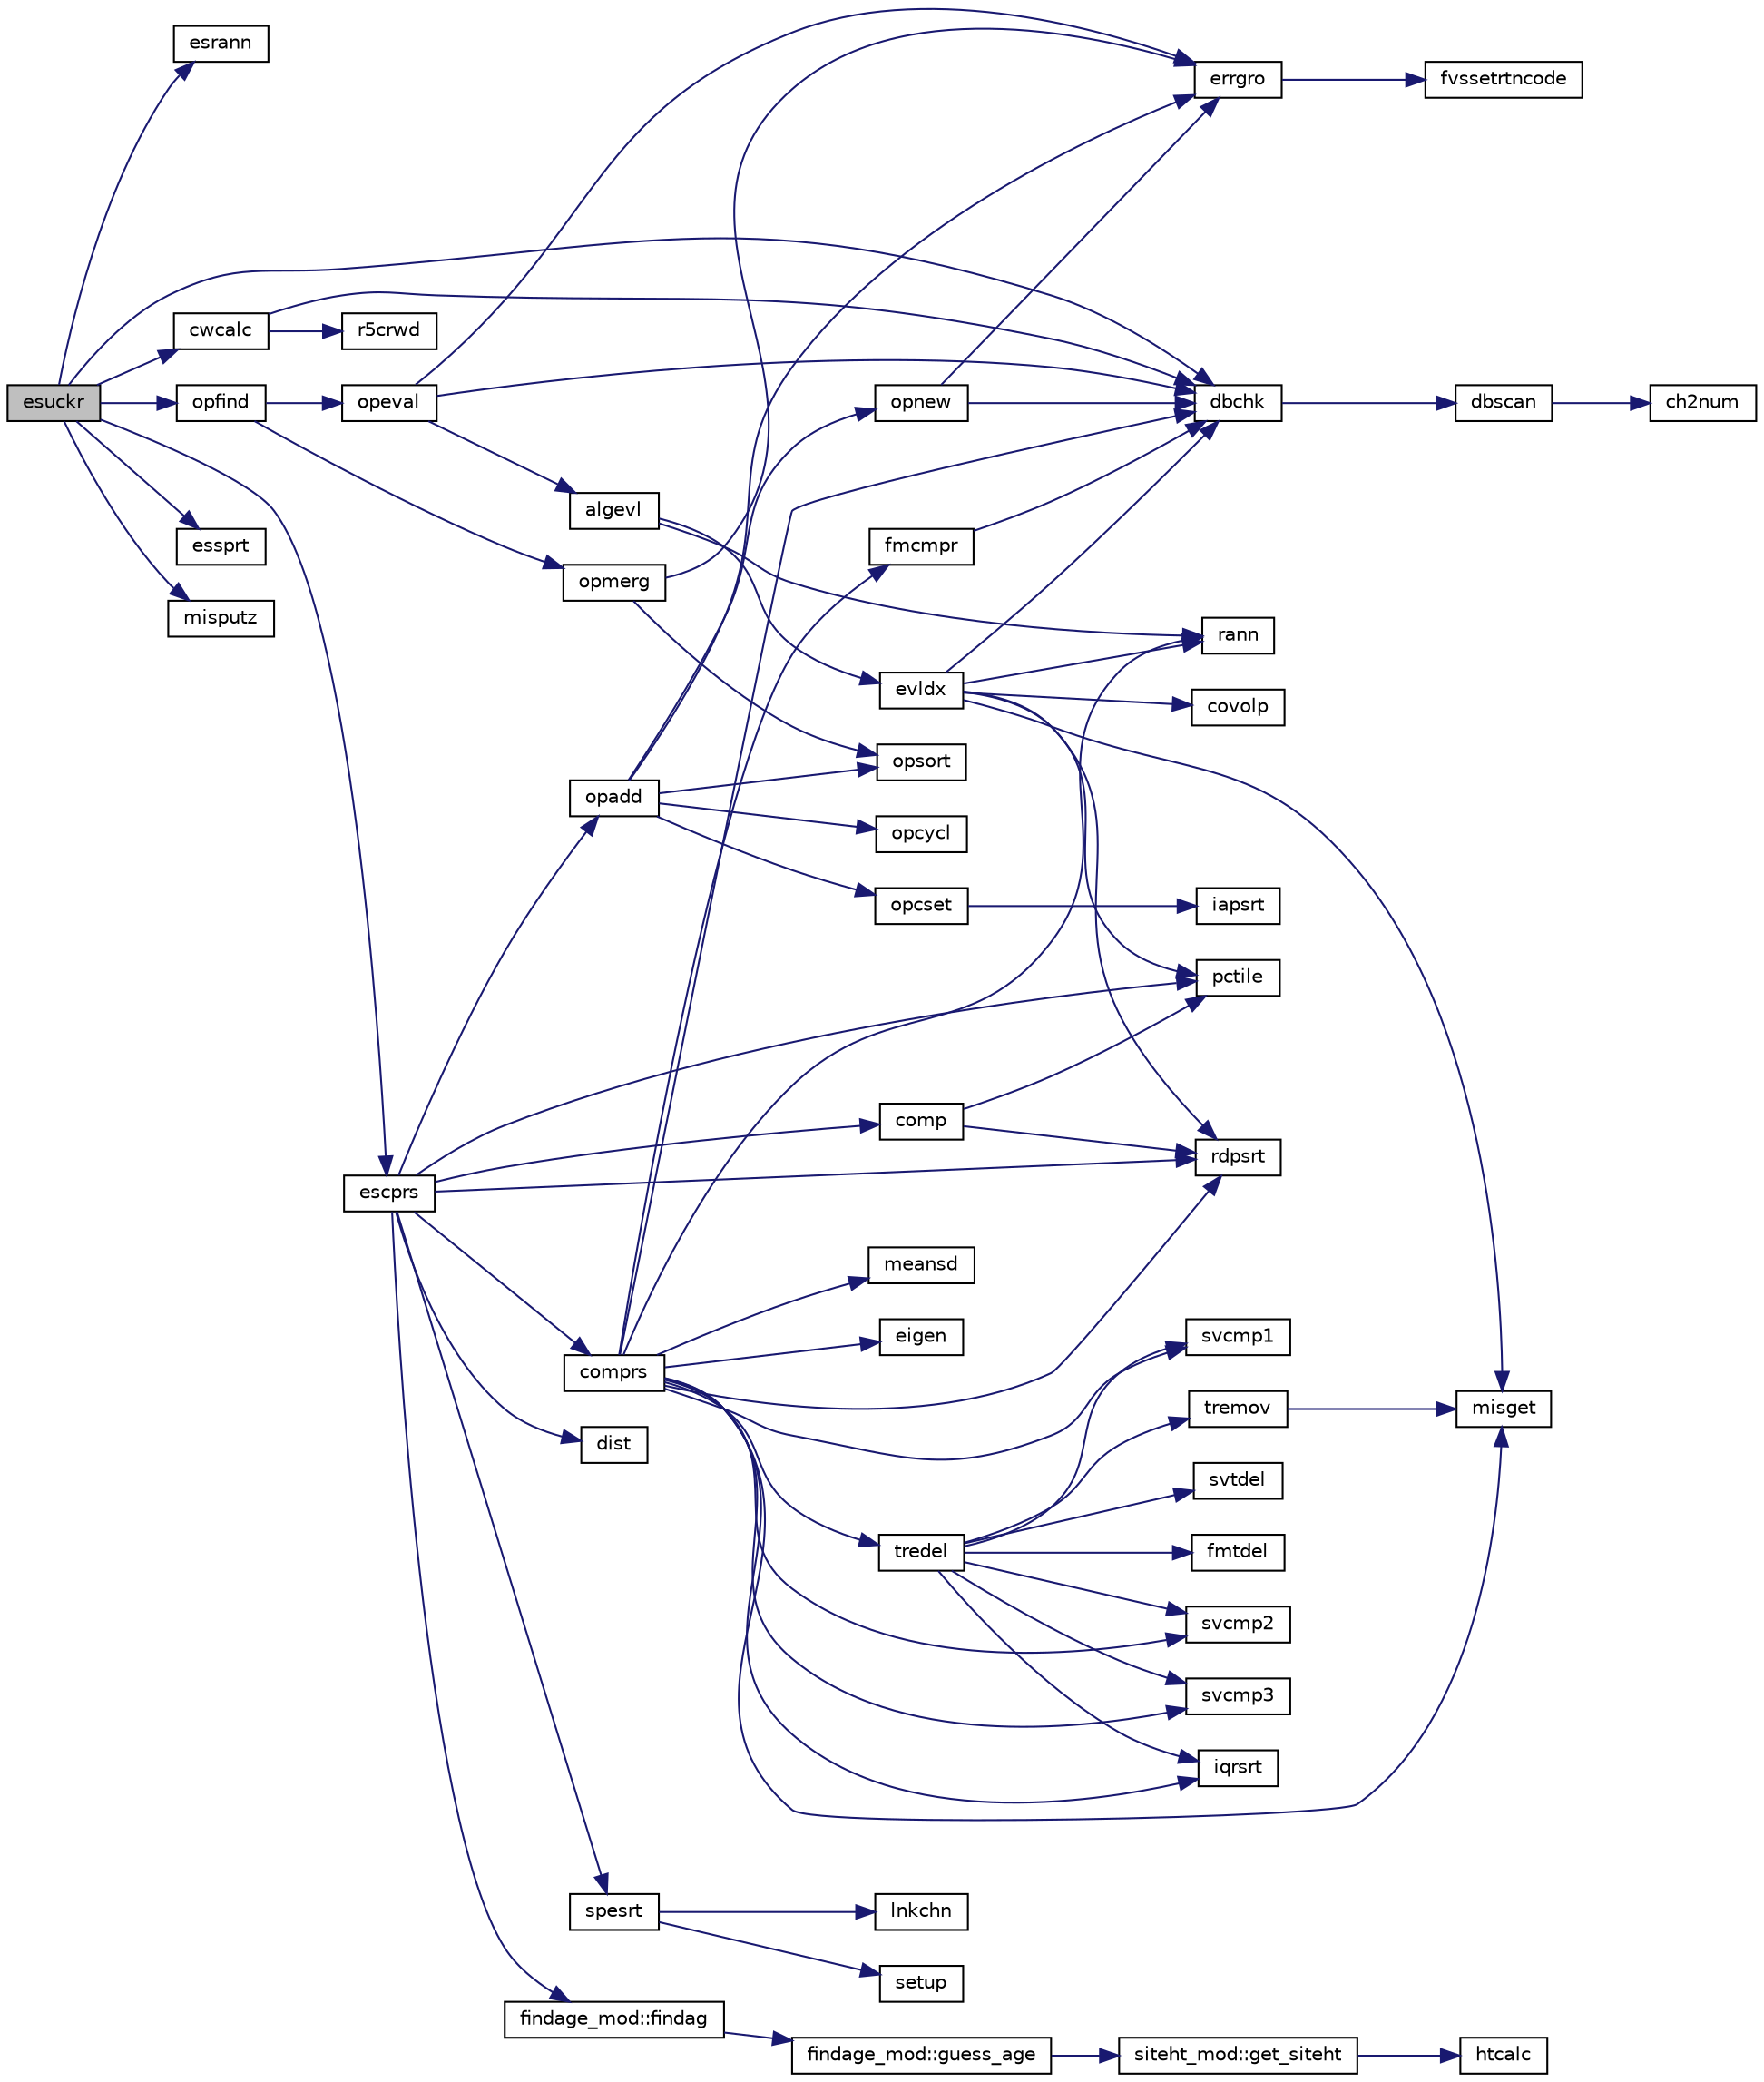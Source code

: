 digraph "esuckr"
{
  edge [fontname="Helvetica",fontsize="10",labelfontname="Helvetica",labelfontsize="10"];
  node [fontname="Helvetica",fontsize="10",shape=record];
  rankdir="LR";
  Node1 [label="esuckr",height=0.2,width=0.4,color="black", fillcolor="grey75", style="filled", fontcolor="black"];
  Node1 -> Node2 [color="midnightblue",fontsize="10",style="solid",fontname="Helvetica"];
  Node2 [label="esrann",height=0.2,width=0.4,color="black", fillcolor="white", style="filled",URL="$esrann_8f.html#a78a9ddc632959075c551c14498ab949f"];
  Node1 -> Node3 [color="midnightblue",fontsize="10",style="solid",fontname="Helvetica"];
  Node3 [label="dbchk",height=0.2,width=0.4,color="black", fillcolor="white", style="filled",URL="$dbchk_8f.html#a50e82b8d87ebaeb63d8e1abab05bc20b"];
  Node3 -> Node4 [color="midnightblue",fontsize="10",style="solid",fontname="Helvetica"];
  Node4 [label="dbscan",height=0.2,width=0.4,color="black", fillcolor="white", style="filled",URL="$dbscan_8f.html#a18f1eb65a1dbf6141e44b1ac4a10757e"];
  Node4 -> Node5 [color="midnightblue",fontsize="10",style="solid",fontname="Helvetica"];
  Node5 [label="ch2num",height=0.2,width=0.4,color="black", fillcolor="white", style="filled",URL="$ch2num_8f.html#acc5a9987290b4e6c8cfe65bd2cd93540"];
  Node1 -> Node6 [color="midnightblue",fontsize="10",style="solid",fontname="Helvetica"];
  Node6 [label="opfind",height=0.2,width=0.4,color="black", fillcolor="white", style="filled",URL="$opfind_8f.html#a324ef558c0f597354b656e718563559e"];
  Node6 -> Node7 [color="midnightblue",fontsize="10",style="solid",fontname="Helvetica"];
  Node7 [label="opmerg",height=0.2,width=0.4,color="black", fillcolor="white", style="filled",URL="$opmerg_8f.html#a5d8719ff40889d676ef5684c77e348bf"];
  Node7 -> Node8 [color="midnightblue",fontsize="10",style="solid",fontname="Helvetica"];
  Node8 [label="errgro",height=0.2,width=0.4,color="black", fillcolor="white", style="filled",URL="$errgro_8f.html#a638bc8982f252f2894cb512c31d9890a"];
  Node8 -> Node9 [color="midnightblue",fontsize="10",style="solid",fontname="Helvetica"];
  Node9 [label="fvssetrtncode",height=0.2,width=0.4,color="black", fillcolor="white", style="filled",URL="$cmdline_8f.html#a079170808ee3336a99645e9e57dfe5a9"];
  Node7 -> Node10 [color="midnightblue",fontsize="10",style="solid",fontname="Helvetica"];
  Node10 [label="opsort",height=0.2,width=0.4,color="black", fillcolor="white", style="filled",URL="$opsort_8f.html#a6681e6cd0f66844e47a1ea085ef16452"];
  Node6 -> Node11 [color="midnightblue",fontsize="10",style="solid",fontname="Helvetica"];
  Node11 [label="opeval",height=0.2,width=0.4,color="black", fillcolor="white", style="filled",URL="$opeval_8f.html#a7f578a6ee493fc264a7af83a1fbdb14f"];
  Node11 -> Node3 [color="midnightblue",fontsize="10",style="solid",fontname="Helvetica"];
  Node11 -> Node12 [color="midnightblue",fontsize="10",style="solid",fontname="Helvetica"];
  Node12 [label="algevl",height=0.2,width=0.4,color="black", fillcolor="white", style="filled",URL="$algevl_8f.html#af247fcf48bbb347b22ae4f542c7b8ff4"];
  Node12 -> Node13 [color="midnightblue",fontsize="10",style="solid",fontname="Helvetica"];
  Node13 [label="rann",height=0.2,width=0.4,color="black", fillcolor="white", style="filled",URL="$rann_8f.html#adcf580f559b80223c24308901aeda3c0"];
  Node12 -> Node14 [color="midnightblue",fontsize="10",style="solid",fontname="Helvetica"];
  Node14 [label="evldx",height=0.2,width=0.4,color="black", fillcolor="white", style="filled",URL="$evldx_8f.html#adb0d63ac59f362dfb6e7b6cf34509669"];
  Node14 -> Node13 [color="midnightblue",fontsize="10",style="solid",fontname="Helvetica"];
  Node14 -> Node3 [color="midnightblue",fontsize="10",style="solid",fontname="Helvetica"];
  Node14 -> Node15 [color="midnightblue",fontsize="10",style="solid",fontname="Helvetica"];
  Node15 [label="misget",height=0.2,width=0.4,color="black", fillcolor="white", style="filled",URL="$misget_8f.html#a1287765232a4e41af838bb4967b34007"];
  Node14 -> Node16 [color="midnightblue",fontsize="10",style="solid",fontname="Helvetica"];
  Node16 [label="covolp",height=0.2,width=0.4,color="black", fillcolor="white", style="filled",URL="$covolp_8f.html#a03e184cd2613360b70dd021f8da2f5d6"];
  Node14 -> Node17 [color="midnightblue",fontsize="10",style="solid",fontname="Helvetica"];
  Node17 [label="rdpsrt",height=0.2,width=0.4,color="black", fillcolor="white", style="filled",URL="$rdpsrt_8f.html#a0f0c79b72af19ed56f74ee89ecae6877"];
  Node14 -> Node18 [color="midnightblue",fontsize="10",style="solid",fontname="Helvetica"];
  Node18 [label="pctile",height=0.2,width=0.4,color="black", fillcolor="white", style="filled",URL="$pctile_8f.html#a12d7263064b7cef81de7e72852800b83"];
  Node11 -> Node8 [color="midnightblue",fontsize="10",style="solid",fontname="Helvetica"];
  Node1 -> Node19 [color="midnightblue",fontsize="10",style="solid",fontname="Helvetica"];
  Node19 [label="essprt",height=0.2,width=0.4,color="black", fillcolor="white", style="filled",URL="$essprt_8f.html#a031aca17496a3fa56a5f0e14f89e6f5e"];
  Node1 -> Node20 [color="midnightblue",fontsize="10",style="solid",fontname="Helvetica"];
  Node20 [label="escprs",height=0.2,width=0.4,color="black", fillcolor="white", style="filled",URL="$escprs_8f90.html#add2726a0346fc987bc18b1929eea0d5c"];
  Node20 -> Node21 [color="midnightblue",fontsize="10",style="solid",fontname="Helvetica"];
  Node21 [label="findage_mod::findag",height=0.2,width=0.4,color="black", fillcolor="white", style="filled",URL="$namespacefindage__mod.html#aafbd20d63b5bf5fe61ec3f7bfaabbfbb"];
  Node21 -> Node22 [color="midnightblue",fontsize="10",style="solid",fontname="Helvetica"];
  Node22 [label="findage_mod::guess_age",height=0.2,width=0.4,color="black", fillcolor="white", style="filled",URL="$namespacefindage__mod.html#a82decf6abf48abc1d8ef22b03d283819"];
  Node22 -> Node23 [color="midnightblue",fontsize="10",style="solid",fontname="Helvetica"];
  Node23 [label="siteht_mod::get_siteht",height=0.2,width=0.4,color="black", fillcolor="white", style="filled",URL="$namespacesiteht__mod.html#af254579d528049367a3fb0aa3335b592"];
  Node23 -> Node24 [color="midnightblue",fontsize="10",style="solid",fontname="Helvetica"];
  Node24 [label="htcalc",height=0.2,width=0.4,color="black", fillcolor="white", style="filled",URL="$htcalc_8f.html#a13e03da21d41270c48705a0d8b3dd242",tooltip="Calculate site height. "];
  Node20 -> Node25 [color="midnightblue",fontsize="10",style="solid",fontname="Helvetica"];
  Node25 [label="comprs",height=0.2,width=0.4,color="black", fillcolor="white", style="filled",URL="$comprs_8f.html#a4b7a0a1cafaf6cfbc483cb6a412a8d8f"];
  Node25 -> Node3 [color="midnightblue",fontsize="10",style="solid",fontname="Helvetica"];
  Node25 -> Node26 [color="midnightblue",fontsize="10",style="solid",fontname="Helvetica"];
  Node26 [label="meansd",height=0.2,width=0.4,color="black", fillcolor="white", style="filled",URL="$meansd_8f.html#ae1adfa11a56e81fb49e19111aae30af4"];
  Node25 -> Node27 [color="midnightblue",fontsize="10",style="solid",fontname="Helvetica"];
  Node27 [label="eigen",height=0.2,width=0.4,color="black", fillcolor="white", style="filled",URL="$eigen_8f.html#a6235fe5aa226f81d60122047e156250f"];
  Node25 -> Node17 [color="midnightblue",fontsize="10",style="solid",fontname="Helvetica"];
  Node25 -> Node28 [color="midnightblue",fontsize="10",style="solid",fontname="Helvetica"];
  Node28 [label="iqrsrt",height=0.2,width=0.4,color="black", fillcolor="white", style="filled",URL="$iqrsrt_8f.html#a13cdd0739870428d948dbf04a9dcc9ed"];
  Node25 -> Node29 [color="midnightblue",fontsize="10",style="solid",fontname="Helvetica"];
  Node29 [label="fmcmpr",height=0.2,width=0.4,color="black", fillcolor="white", style="filled",URL="$fmcmpr_8f.html#a67c46e1645d75ab9d3fde8d3b1228463"];
  Node29 -> Node3 [color="midnightblue",fontsize="10",style="solid",fontname="Helvetica"];
  Node25 -> Node30 [color="midnightblue",fontsize="10",style="solid",fontname="Helvetica"];
  Node30 [label="svcmp1",height=0.2,width=0.4,color="black", fillcolor="white", style="filled",URL="$svcmp1_8f.html#abdb4795a12511c4c79329837c9a59887"];
  Node25 -> Node13 [color="midnightblue",fontsize="10",style="solid",fontname="Helvetica"];
  Node25 -> Node31 [color="midnightblue",fontsize="10",style="solid",fontname="Helvetica"];
  Node31 [label="svcmp2",height=0.2,width=0.4,color="black", fillcolor="white", style="filled",URL="$svcmp2_8f.html#a8654e766e5e3439616f68581358a27ca"];
  Node25 -> Node15 [color="midnightblue",fontsize="10",style="solid",fontname="Helvetica"];
  Node25 -> Node32 [color="midnightblue",fontsize="10",style="solid",fontname="Helvetica"];
  Node32 [label="svcmp3",height=0.2,width=0.4,color="black", fillcolor="white", style="filled",URL="$svcmp3_8f.html#a91913cfb3073cee69cd05bd239dc34bf"];
  Node25 -> Node33 [color="midnightblue",fontsize="10",style="solid",fontname="Helvetica"];
  Node33 [label="tredel",height=0.2,width=0.4,color="black", fillcolor="white", style="filled",URL="$tredel_8f.html#aae66d3bc8467c6536ce470a1ca958a3a"];
  Node33 -> Node28 [color="midnightblue",fontsize="10",style="solid",fontname="Helvetica"];
  Node33 -> Node34 [color="midnightblue",fontsize="10",style="solid",fontname="Helvetica"];
  Node34 [label="svtdel",height=0.2,width=0.4,color="black", fillcolor="white", style="filled",URL="$svtdel_8f.html#a964f9ca637755f5b92e11d8289a8b231"];
  Node33 -> Node30 [color="midnightblue",fontsize="10",style="solid",fontname="Helvetica"];
  Node33 -> Node35 [color="midnightblue",fontsize="10",style="solid",fontname="Helvetica"];
  Node35 [label="tremov",height=0.2,width=0.4,color="black", fillcolor="white", style="filled",URL="$tremov_8f.html#a7fe679882299fda91b8f1531697f6bea"];
  Node35 -> Node15 [color="midnightblue",fontsize="10",style="solid",fontname="Helvetica"];
  Node33 -> Node36 [color="midnightblue",fontsize="10",style="solid",fontname="Helvetica"];
  Node36 [label="fmtdel",height=0.2,width=0.4,color="black", fillcolor="white", style="filled",URL="$fmtdel_8f.html#a8186f08e4dea3246aab3a640f844b2d1"];
  Node33 -> Node31 [color="midnightblue",fontsize="10",style="solid",fontname="Helvetica"];
  Node33 -> Node32 [color="midnightblue",fontsize="10",style="solid",fontname="Helvetica"];
  Node20 -> Node37 [color="midnightblue",fontsize="10",style="solid",fontname="Helvetica"];
  Node37 [label="spesrt",height=0.2,width=0.4,color="black", fillcolor="white", style="filled",URL="$spesrt_8f.html#adc260ba0cd0245f0beb5220a312c37c2"];
  Node37 -> Node38 [color="midnightblue",fontsize="10",style="solid",fontname="Helvetica"];
  Node38 [label="lnkchn",height=0.2,width=0.4,color="black", fillcolor="white", style="filled",URL="$lnkchn_8f.html#afda5170f1447961a574e5d1a697ee0e1"];
  Node37 -> Node39 [color="midnightblue",fontsize="10",style="solid",fontname="Helvetica"];
  Node39 [label="setup",height=0.2,width=0.4,color="black", fillcolor="white", style="filled",URL="$setup_8f.html#a776bd71acb1bba84c11a03c6e27bd8a9"];
  Node20 -> Node17 [color="midnightblue",fontsize="10",style="solid",fontname="Helvetica"];
  Node20 -> Node18 [color="midnightblue",fontsize="10",style="solid",fontname="Helvetica"];
  Node20 -> Node40 [color="midnightblue",fontsize="10",style="solid",fontname="Helvetica"];
  Node40 [label="dist",height=0.2,width=0.4,color="black", fillcolor="white", style="filled",URL="$dist_8f.html#afe8418c76796bf6d8e4a91ec63dd0b85"];
  Node20 -> Node41 [color="midnightblue",fontsize="10",style="solid",fontname="Helvetica"];
  Node41 [label="comp",height=0.2,width=0.4,color="black", fillcolor="white", style="filled",URL="$comp_8f.html#a30f9342dc1e45b4ae68c2cc2fac8b84c"];
  Node41 -> Node17 [color="midnightblue",fontsize="10",style="solid",fontname="Helvetica"];
  Node41 -> Node18 [color="midnightblue",fontsize="10",style="solid",fontname="Helvetica"];
  Node20 -> Node42 [color="midnightblue",fontsize="10",style="solid",fontname="Helvetica"];
  Node42 [label="opadd",height=0.2,width=0.4,color="black", fillcolor="white", style="filled",URL="$opadd_8f.html#a818a612760f71f92e46fc78135a49daf"];
  Node42 -> Node43 [color="midnightblue",fontsize="10",style="solid",fontname="Helvetica"];
  Node43 [label="opnew",height=0.2,width=0.4,color="black", fillcolor="white", style="filled",URL="$opnew_8f.html#a279e50f0eb11d39630ea1c07984823c6"];
  Node43 -> Node3 [color="midnightblue",fontsize="10",style="solid",fontname="Helvetica"];
  Node43 -> Node8 [color="midnightblue",fontsize="10",style="solid",fontname="Helvetica"];
  Node42 -> Node8 [color="midnightblue",fontsize="10",style="solid",fontname="Helvetica"];
  Node42 -> Node10 [color="midnightblue",fontsize="10",style="solid",fontname="Helvetica"];
  Node42 -> Node44 [color="midnightblue",fontsize="10",style="solid",fontname="Helvetica"];
  Node44 [label="opcycl",height=0.2,width=0.4,color="black", fillcolor="white", style="filled",URL="$opcycl_8f.html#a16a500b612882c83d9570f3dd7bd8eae"];
  Node42 -> Node45 [color="midnightblue",fontsize="10",style="solid",fontname="Helvetica"];
  Node45 [label="opcset",height=0.2,width=0.4,color="black", fillcolor="white", style="filled",URL="$opcset_8f.html#adf8866710db6dbf26e1a8cd03d5399b8"];
  Node45 -> Node46 [color="midnightblue",fontsize="10",style="solid",fontname="Helvetica"];
  Node46 [label="iapsrt",height=0.2,width=0.4,color="black", fillcolor="white", style="filled",URL="$iapsrt_8f.html#a7797bfee93ce649499e8a0c08dcafe4a"];
  Node1 -> Node47 [color="midnightblue",fontsize="10",style="solid",fontname="Helvetica"];
  Node47 [label="cwcalc",height=0.2,width=0.4,color="black", fillcolor="white", style="filled",URL="$cwcalc_8f.html#a3a7e3cf740d655c98886be9bb41ac3b0"];
  Node47 -> Node3 [color="midnightblue",fontsize="10",style="solid",fontname="Helvetica"];
  Node47 -> Node48 [color="midnightblue",fontsize="10",style="solid",fontname="Helvetica"];
  Node48 [label="r5crwd",height=0.2,width=0.4,color="black", fillcolor="white", style="filled",URL="$r5crwd_8f.html#a668be91dcc78c597068000594129da1a"];
  Node1 -> Node49 [color="midnightblue",fontsize="10",style="solid",fontname="Helvetica"];
  Node49 [label="misputz",height=0.2,width=0.4,color="black", fillcolor="white", style="filled",URL="$misputz_8f.html#afff0ee14665161cca466e3ab5af57a76"];
}
